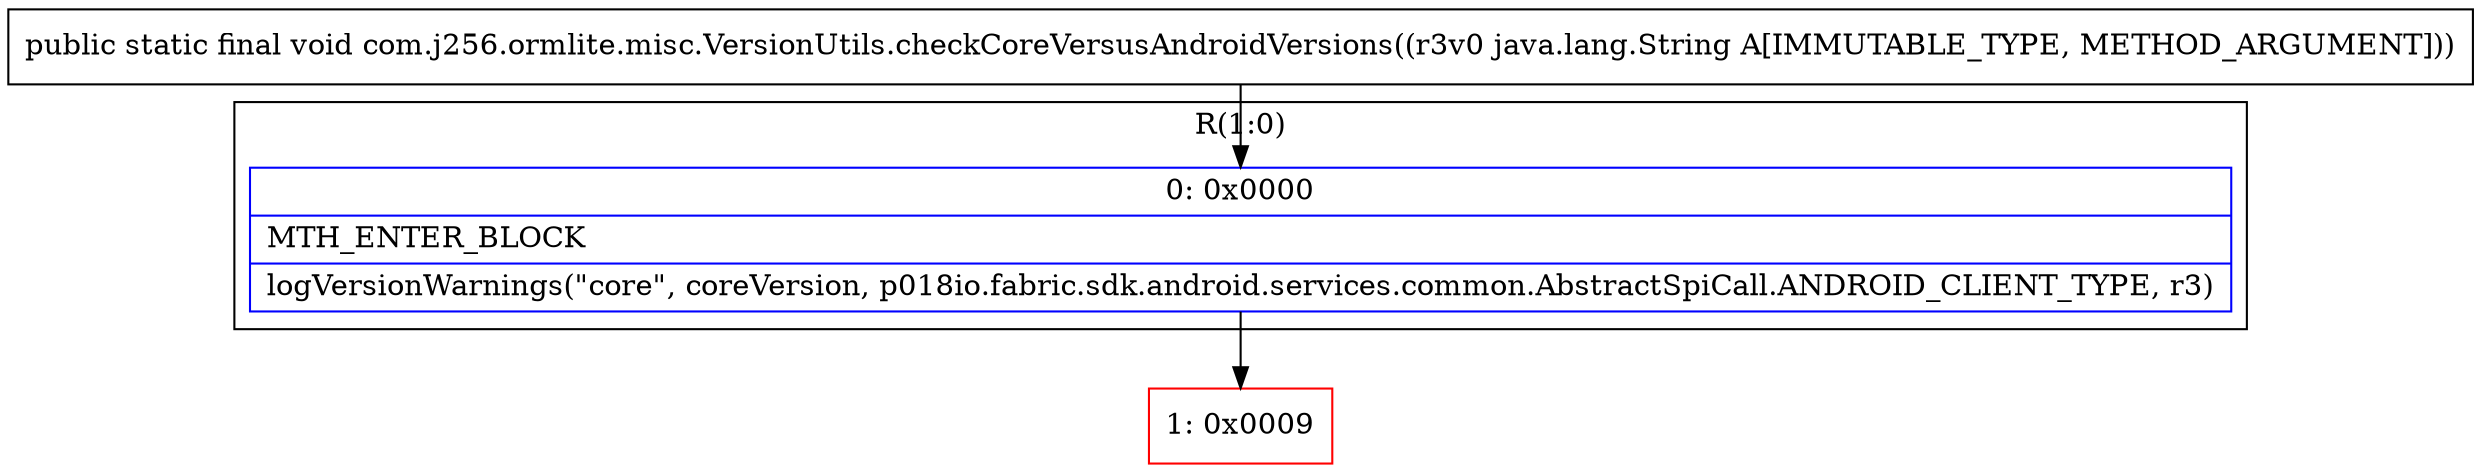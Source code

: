 digraph "CFG forcom.j256.ormlite.misc.VersionUtils.checkCoreVersusAndroidVersions(Ljava\/lang\/String;)V" {
subgraph cluster_Region_398309789 {
label = "R(1:0)";
node [shape=record,color=blue];
Node_0 [shape=record,label="{0\:\ 0x0000|MTH_ENTER_BLOCK\l|logVersionWarnings(\"core\", coreVersion, p018io.fabric.sdk.android.services.common.AbstractSpiCall.ANDROID_CLIENT_TYPE, r3)\l}"];
}
Node_1 [shape=record,color=red,label="{1\:\ 0x0009}"];
MethodNode[shape=record,label="{public static final void com.j256.ormlite.misc.VersionUtils.checkCoreVersusAndroidVersions((r3v0 java.lang.String A[IMMUTABLE_TYPE, METHOD_ARGUMENT])) }"];
MethodNode -> Node_0;
Node_0 -> Node_1;
}

